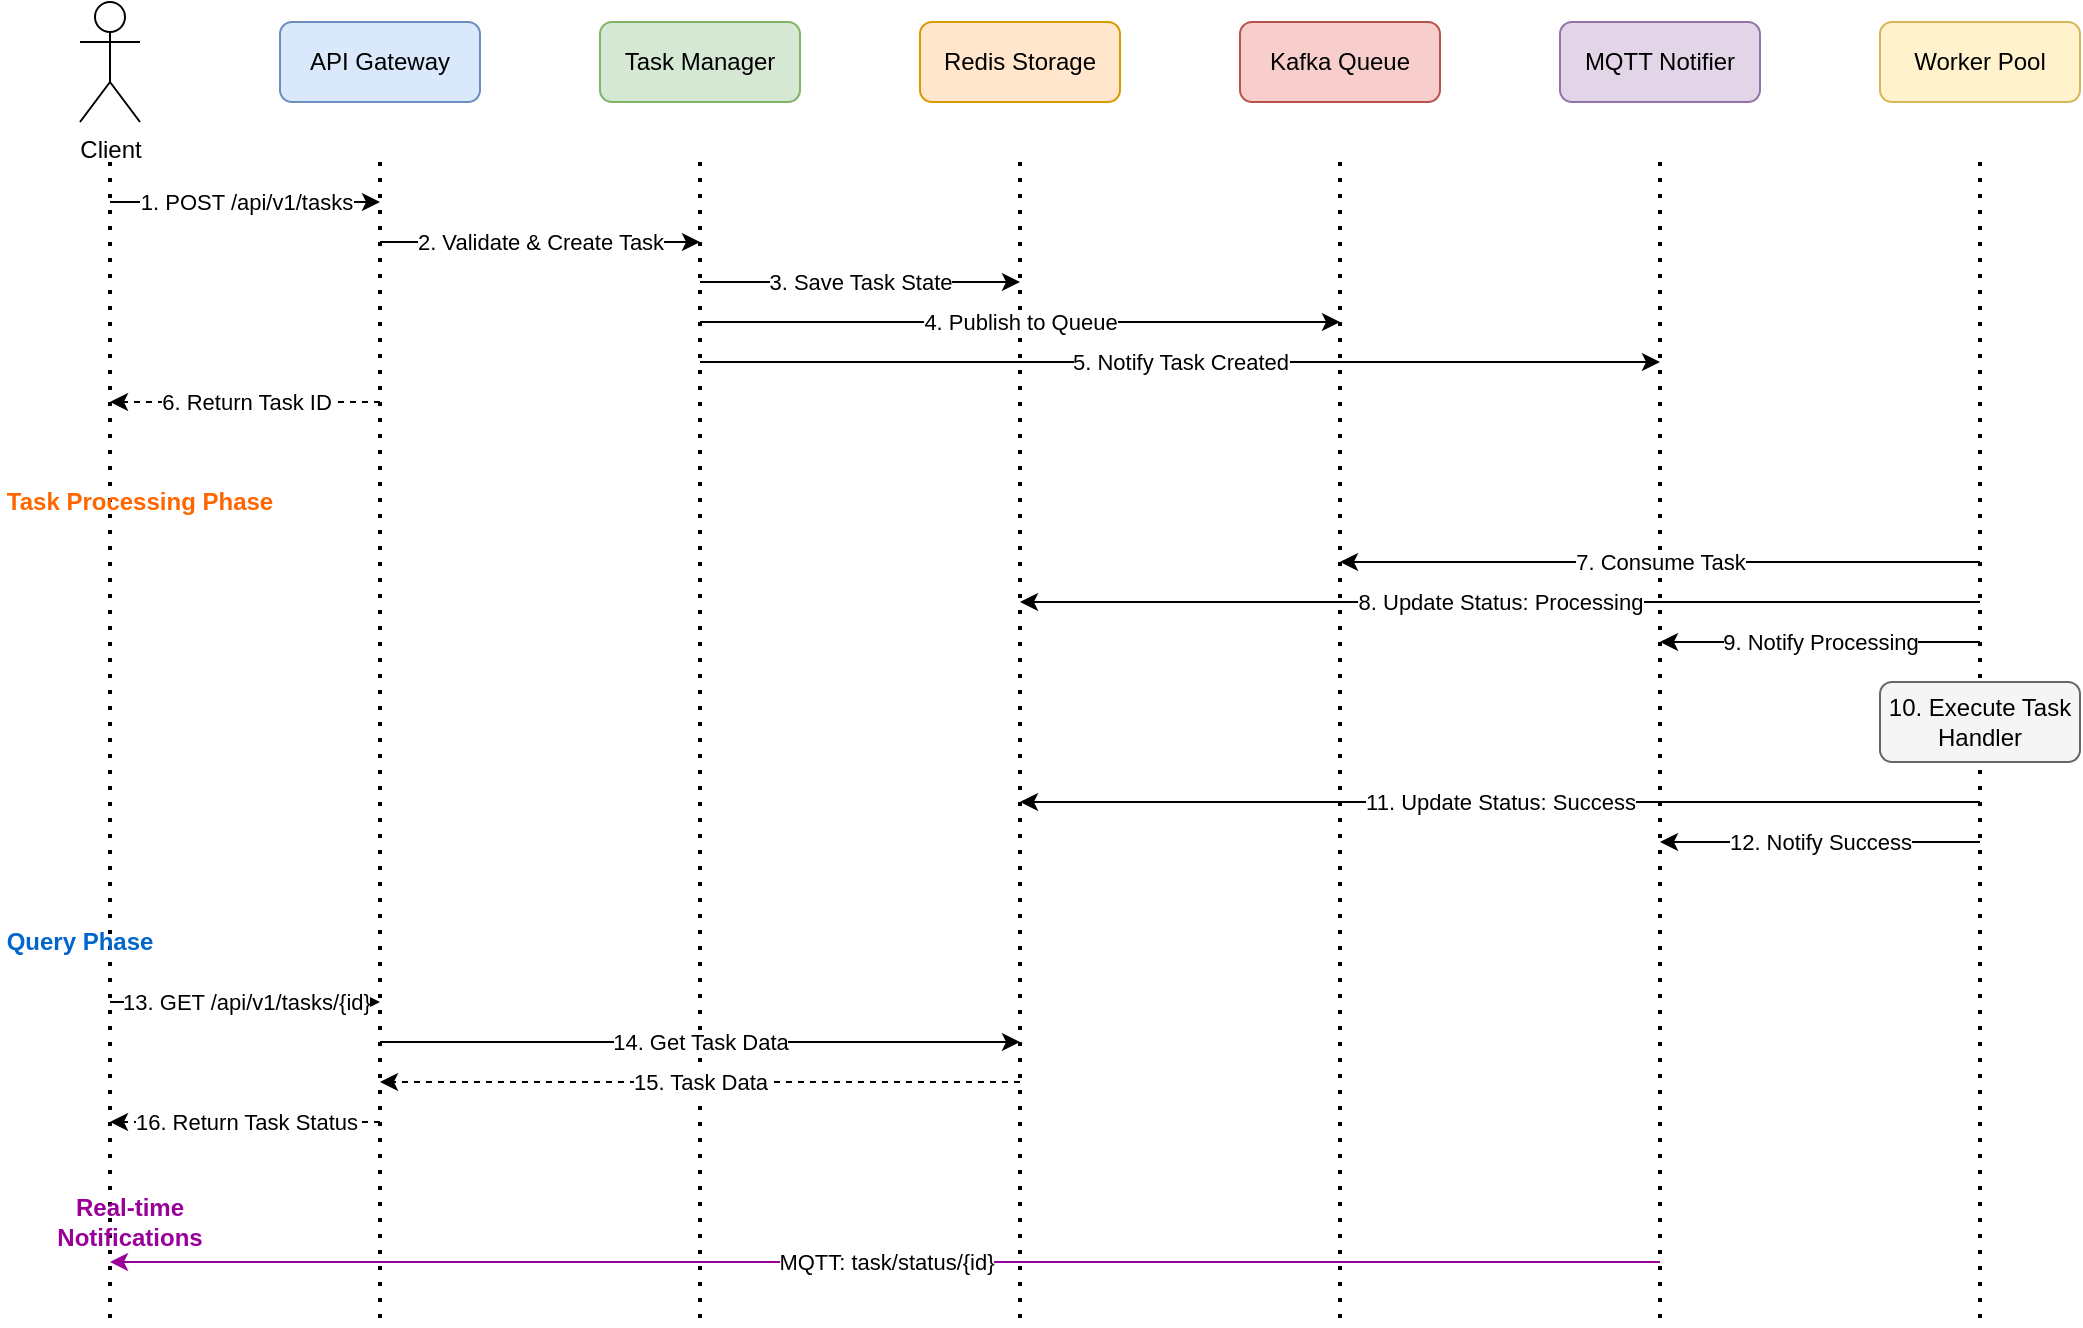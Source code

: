 <mxfile version="24.5.4">
  <diagram name="Task Processing Sequence" id="task-sequence">
    <mxGraphModel dx="1422" dy="782" grid="1" gridSize="10" guides="1" tooltips="1" connect="1" arrows="1" fold="1" page="1" pageScale="1" pageWidth="1169" pageHeight="827" math="0" shadow="0">
      <root>
        <mxCell id="0" />
        <mxCell id="1" parent="0" />
        
        <mxCell id="2" value="Client" style="shape=umlActor;verticalLabelPosition=bottom;verticalAlign=top;html=1;outlineConnect=0;" vertex="1" parent="1">
          <mxGeometry x="80" y="40" width="30" height="60" as="geometry" />
        </mxCell>
        
        <mxCell id="3" value="API Gateway" style="rounded=1;whiteSpace=wrap;html=1;fillColor=#dae8fc;strokeColor=#6c8ebf;" vertex="1" parent="1">
          <mxGeometry x="180" y="50" width="100" height="40" as="geometry" />
        </mxCell>
        
        <mxCell id="4" value="Task Manager" style="rounded=1;whiteSpace=wrap;html=1;fillColor=#d5e8d4;strokeColor=#82b366;" vertex="1" parent="1">
          <mxGeometry x="340" y="50" width="100" height="40" as="geometry" />
        </mxCell>
        
        <mxCell id="5" value="Redis Storage" style="rounded=1;whiteSpace=wrap;html=1;fillColor=#ffe6cc;strokeColor=#d79b00;" vertex="1" parent="1">
          <mxGeometry x="500" y="50" width="100" height="40" as="geometry" />
        </mxCell>
        
        <mxCell id="6" value="Kafka Queue" style="rounded=1;whiteSpace=wrap;html=1;fillColor=#f8cecc;strokeColor=#b85450;" vertex="1" parent="1">
          <mxGeometry x="660" y="50" width="100" height="40" as="geometry" />
        </mxCell>
        
        <mxCell id="7" value="MQTT Notifier" style="rounded=1;whiteSpace=wrap;html=1;fillColor=#e1d5e7;strokeColor=#9673a6;" vertex="1" parent="1">
          <mxGeometry x="820" y="50" width="100" height="40" as="geometry" />
        </mxCell>
        
        <mxCell id="8" value="Worker Pool" style="rounded=1;whiteSpace=wrap;html=1;fillColor=#fff2cc;strokeColor=#d6b656;" vertex="1" parent="1">
          <mxGeometry x="980" y="50" width="100" height="40" as="geometry" />
        </mxCell>
        
        <mxCell id="9" value="" style="endArrow=none;dashed=1;html=1;dashPattern=1 3;strokeWidth=2;rounded=0;" edge="1" parent="1">
          <mxGeometry width="50" height="50" relative="1" as="geometry">
            <mxPoint x="95" y="120" as="sourcePoint" />
            <mxPoint x="95" y="700" as="targetPoint" />
          </mxGeometry>
        </mxCell>
        
        <mxCell id="10" value="" style="endArrow=none;dashed=1;html=1;dashPattern=1 3;strokeWidth=2;rounded=0;" edge="1" parent="1">
          <mxGeometry width="50" height="50" relative="1" as="geometry">
            <mxPoint x="230" y="120" as="sourcePoint" />
            <mxPoint x="230" y="700" as="targetPoint" />
          </mxGeometry>
        </mxCell>
        
        <mxCell id="11" value="" style="endArrow=none;dashed=1;html=1;dashPattern=1 3;strokeWidth=2;rounded=0;" edge="1" parent="1">
          <mxGeometry width="50" height="50" relative="1" as="geometry">
            <mxPoint x="390" y="120" as="sourcePoint" />
            <mxPoint x="390" y="700" as="targetPoint" />
          </mxGeometry>
        </mxCell>
        
        <mxCell id="12" value="" style="endArrow=none;dashed=1;html=1;dashPattern=1 3;strokeWidth=2;rounded=0;" edge="1" parent="1">
          <mxGeometry width="50" height="50" relative="1" as="geometry">
            <mxPoint x="550" y="120" as="sourcePoint" />
            <mxPoint x="550" y="700" as="targetPoint" />
          </mxGeometry>
        </mxCell>
        
        <mxCell id="13" value="" style="endArrow=none;dashed=1;html=1;dashPattern=1 3;strokeWidth=2;rounded=0;" edge="1" parent="1">
          <mxGeometry width="50" height="50" relative="1" as="geometry">
            <mxPoint x="710" y="120" as="sourcePoint" />
            <mxPoint x="710" y="700" as="targetPoint" />
          </mxGeometry>
        </mxCell>
        
        <mxCell id="14" value="" style="endArrow=none;dashed=1;html=1;dashPattern=1 3;strokeWidth=2;rounded=0;" edge="1" parent="1">
          <mxGeometry width="50" height="50" relative="1" as="geometry">
            <mxPoint x="870" y="120" as="sourcePoint" />
            <mxPoint x="870" y="700" as="targetPoint" />
          </mxGeometry>
        </mxCell>
        
        <mxCell id="15" value="" style="endArrow=none;dashed=1;html=1;dashPattern=1 3;strokeWidth=2;rounded=0;" edge="1" parent="1">
          <mxGeometry width="50" height="50" relative="1" as="geometry">
            <mxPoint x="1030" y="120" as="sourcePoint" />
            <mxPoint x="1030" y="700" as="targetPoint" />
          </mxGeometry>
        </mxCell>
        
        <mxCell id="16" value="1. POST /api/v1/tasks" style="endArrow=classic;html=1;rounded=0;" edge="1" parent="1">
          <mxGeometry width="50" height="50" relative="1" as="geometry">
            <mxPoint x="95" y="140" as="sourcePoint" />
            <mxPoint x="230" y="140" as="targetPoint" />
          </mxGeometry>
        </mxCell>
        
        <mxCell id="17" value="2. Validate &amp; Create Task" style="endArrow=classic;html=1;rounded=0;" edge="1" parent="1">
          <mxGeometry width="50" height="50" relative="1" as="geometry">
            <mxPoint x="230" y="160" as="sourcePoint" />
            <mxPoint x="390" y="160" as="targetPoint" />
          </mxGeometry>
        </mxCell>
        
        <mxCell id="18" value="3. Save Task State" style="endArrow=classic;html=1;rounded=0;" edge="1" parent="1">
          <mxGeometry width="50" height="50" relative="1" as="geometry">
            <mxPoint x="390" y="180" as="sourcePoint" />
            <mxPoint x="550" y="180" as="targetPoint" />
          </mxGeometry>
        </mxCell>
        
        <mxCell id="19" value="4. Publish to Queue" style="endArrow=classic;html=1;rounded=0;" edge="1" parent="1">
          <mxGeometry width="50" height="50" relative="1" as="geometry">
            <mxPoint x="390" y="200" as="sourcePoint" />
            <mxPoint x="710" y="200" as="targetPoint" />
          </mxGeometry>
        </mxCell>
        
        <mxCell id="20" value="5. Notify Task Created" style="endArrow=classic;html=1;rounded=0;" edge="1" parent="1">
          <mxGeometry width="50" height="50" relative="1" as="geometry">
            <mxPoint x="390" y="220" as="sourcePoint" />
            <mxPoint x="870" y="220" as="targetPoint" />
          </mxGeometry>
        </mxCell>
        
        <mxCell id="21" value="6. Return Task ID" style="endArrow=classic;html=1;rounded=0;dashed=1;" edge="1" parent="1">
          <mxGeometry width="50" height="50" relative="1" as="geometry">
            <mxPoint x="230" y="240" as="sourcePoint" />
            <mxPoint x="95" y="240" as="targetPoint" />
          </mxGeometry>
        </mxCell>
        
        <mxCell id="22" value="Task Processing Phase" style="text;html=1;strokeColor=none;fillColor=none;align=center;verticalAlign=middle;whiteSpace=wrap;rounded=0;fontStyle=1;fontSize=12;fontColor=#FF6600;" vertex="1" parent="1">
          <mxGeometry x="40" y="280" width="140" height="20" as="geometry" />
        </mxCell>
        
        <mxCell id="23" value="7. Consume Task" style="endArrow=classic;html=1;rounded=0;" edge="1" parent="1">
          <mxGeometry width="50" height="50" relative="1" as="geometry">
            <mxPoint x="1030" y="320" as="sourcePoint" />
            <mxPoint x="710" y="320" as="targetPoint" />
          </mxGeometry>
        </mxCell>
        
        <mxCell id="24" value="8. Update Status: Processing" style="endArrow=classic;html=1;rounded=0;" edge="1" parent="1">
          <mxGeometry width="50" height="50" relative="1" as="geometry">
            <mxPoint x="1030" y="340" as="sourcePoint" />
            <mxPoint x="550" y="340" as="targetPoint" />
          </mxGeometry>
        </mxCell>
        
        <mxCell id="25" value="9. Notify Processing" style="endArrow=classic;html=1;rounded=0;" edge="1" parent="1">
          <mxGeometry width="50" height="50" relative="1" as="geometry">
            <mxPoint x="1030" y="360" as="sourcePoint" />
            <mxPoint x="870" y="360" as="targetPoint" />
          </mxGeometry>
        </mxCell>
        
        <mxCell id="26" value="10. Execute Task Handler" style="rounded=1;whiteSpace=wrap;html=1;fillColor=#f5f5f5;strokeColor=#666666;" vertex="1" parent="1">
          <mxGeometry x="980" y="380" width="100" height="40" as="geometry" />
        </mxCell>
        
        <mxCell id="27" value="11. Update Status: Success" style="endArrow=classic;html=1;rounded=0;" edge="1" parent="1">
          <mxGeometry width="50" height="50" relative="1" as="geometry">
            <mxPoint x="1030" y="440" as="sourcePoint" />
            <mxPoint x="550" y="440" as="targetPoint" />
          </mxGeometry>
        </mxCell>
        

        <mxCell id="28" value="12. Notify Success" style="endArrow=classic;html=1;rounded=0;" edge="1" parent="1">
          <mxGeometry width="50" height="50" relative="1" as="geometry">
            <mxPoint x="1030" y="460" as="sourcePoint" />
            <mxPoint x="870" y="460" as="targetPoint" />
          </mxGeometry>
        </mxCell>
        

        <mxCell id="29" value="Query Phase" style="text;html=1;strokeColor=none;fillColor=none;align=center;verticalAlign=middle;whiteSpace=wrap;rounded=0;fontStyle=1;fontSize=12;fontColor=#0066CC;" vertex="1" parent="1">
          <mxGeometry x="40" y="500" width="80" height="20" as="geometry" />
        </mxCell>

        <mxCell id="30" value="13. GET /api/v1/tasks/{id}" style="endArrow=classic;html=1;rounded=0;" edge="1" parent="1">
          <mxGeometry width="50" height="50" relative="1" as="geometry">
            <mxPoint x="95" y="540" as="sourcePoint" />
            <mxPoint x="230" y="540" as="targetPoint" />
          </mxGeometry>
        </mxCell>
        
        <mxCell id="31" value="14. Get Task Data" style="endArrow=classic;html=1;rounded=0;" edge="1" parent="1">
          <mxGeometry width="50" height="50" relative="1" as="geometry">
            <mxPoint x="230" y="560" as="sourcePoint" />
            <mxPoint x="550" y="560" as="targetPoint" />
          </mxGeometry>
        </mxCell>
        
        <mxCell id="32" value="15. Task Data" style="endArrow=classic;html=1;rounded=0;dashed=1;" edge="1" parent="1">
          <mxGeometry width="50" height="50" relative="1" as="geometry">
            <mxPoint x="550" y="580" as="sourcePoint" />
            <mxPoint x="230" y="580" as="targetPoint" />
          </mxGeometry>
        </mxCell>
        
        <mxCell id="33" value="16. Return Task Status" style="endArrow=classic;html=1;rounded=0;dashed=1;" edge="1" parent="1">
          <mxGeometry width="50" height="50" relative="1" as="geometry">
            <mxPoint x="230" y="600" as="sourcePoint" />
            <mxPoint x="95" y="600" as="targetPoint" />
          </mxGeometry>
        </mxCell>
        
        <mxCell id="34" value="Real-time Notifications" style="text;html=1;strokeColor=none;fillColor=none;align=center;verticalAlign=middle;whiteSpace=wrap;rounded=0;fontStyle=1;fontSize=12;fontColor=#990099;" vertex="1" parent="1">
          <mxGeometry x="40" y="640" width="130" height="20" as="geometry" />
        </mxCell>
        
        <mxCell id="35" value="MQTT: task/status/{id}" style="endArrow=classic;html=1;rounded=0;strokeColor=#990099;" edge="1" parent="1">
          <mxGeometry width="50" height="50" relative="1" as="geometry">
            <mxPoint x="870" y="670" as="sourcePoint" />
            <mxPoint x="95" y="670" as="targetPoint" />
          </mxGeometry>
        </mxCell>
        
      </root>
    </mxGraphModel>
  </diagram>
</mxfile> 